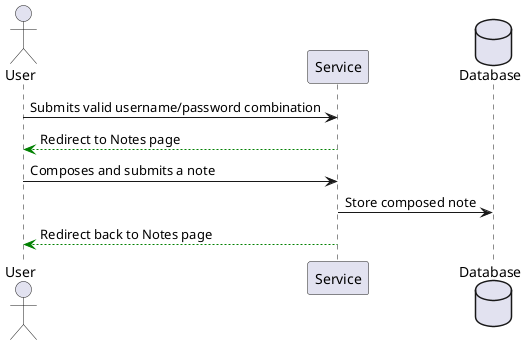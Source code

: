 @startuml

actor User
participant Service
database Database

User -> Service: Submits valid username/password combination
Service -[#green]->User : Redirect to Notes page
User -> Service: Composes and submits a note
Service -> Database: Store composed note
Service -[#green]->User : Redirect back to Notes page
@enduml